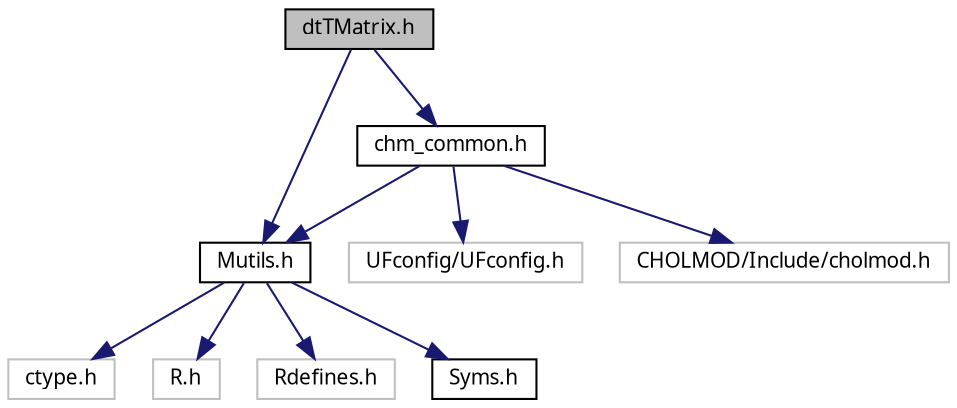 digraph G
{
  edge [fontname="FreeSans.ttf",fontsize=10,labelfontname="FreeSans.ttf",labelfontsize=10];
  node [fontname="FreeSans.ttf",fontsize=10,shape=record];
  Node1 [label="dtTMatrix.h",height=0.2,width=0.4,color="black", fillcolor="grey75", style="filled" fontcolor="black"];
  Node1 -> Node2 [color="midnightblue",fontsize=10,style="solid",fontname="FreeSans.ttf"];
  Node2 [label="Mutils.h",height=0.2,width=0.4,color="black", fillcolor="white", style="filled",URL="$Mutils_8h.html"];
  Node2 -> Node3 [color="midnightblue",fontsize=10,style="solid",fontname="FreeSans.ttf"];
  Node3 [label="ctype.h",height=0.2,width=0.4,color="grey75", fillcolor="white", style="filled"];
  Node2 -> Node4 [color="midnightblue",fontsize=10,style="solid",fontname="FreeSans.ttf"];
  Node4 [label="R.h",height=0.2,width=0.4,color="grey75", fillcolor="white", style="filled"];
  Node2 -> Node5 [color="midnightblue",fontsize=10,style="solid",fontname="FreeSans.ttf"];
  Node5 [label="Rdefines.h",height=0.2,width=0.4,color="grey75", fillcolor="white", style="filled"];
  Node2 -> Node6 [color="midnightblue",fontsize=10,style="solid",fontname="FreeSans.ttf"];
  Node6 [label="Syms.h",height=0.2,width=0.4,color="black", fillcolor="white", style="filled",URL="$Syms_8h.html"];
  Node1 -> Node7 [color="midnightblue",fontsize=10,style="solid",fontname="FreeSans.ttf"];
  Node7 [label="chm_common.h",height=0.2,width=0.4,color="black", fillcolor="white", style="filled",URL="$chm__common_8h.html"];
  Node7 -> Node8 [color="midnightblue",fontsize=10,style="solid",fontname="FreeSans.ttf"];
  Node8 [label="UFconfig/UFconfig.h",height=0.2,width=0.4,color="grey75", fillcolor="white", style="filled"];
  Node7 -> Node9 [color="midnightblue",fontsize=10,style="solid",fontname="FreeSans.ttf"];
  Node9 [label="CHOLMOD/Include/cholmod.h",height=0.2,width=0.4,color="grey75", fillcolor="white", style="filled"];
  Node7 -> Node2 [color="midnightblue",fontsize=10,style="solid",fontname="FreeSans.ttf"];
}
